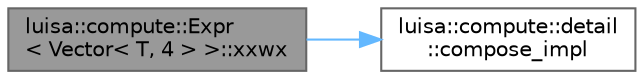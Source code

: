 digraph "luisa::compute::Expr&lt; Vector&lt; T, 4 &gt; &gt;::xxwx"
{
 // LATEX_PDF_SIZE
  bgcolor="transparent";
  edge [fontname=Helvetica,fontsize=10,labelfontname=Helvetica,labelfontsize=10];
  node [fontname=Helvetica,fontsize=10,shape=box,height=0.2,width=0.4];
  rankdir="LR";
  Node1 [id="Node000001",label="luisa::compute::Expr\l\< Vector\< T, 4 \> \>::xxwx",height=0.2,width=0.4,color="gray40", fillcolor="grey60", style="filled", fontcolor="black",tooltip=" "];
  Node1 -> Node2 [id="edge1_Node000001_Node000002",color="steelblue1",style="solid",tooltip=" "];
  Node2 [id="Node000002",label="luisa::compute::detail\l::compose_impl",height=0.2,width=0.4,color="grey40", fillcolor="white", style="filled",URL="$namespaceluisa_1_1compute_1_1detail.html#a042bf2c1c4fbf6f361bcac0b87e6b0f5",tooltip=" "];
}
